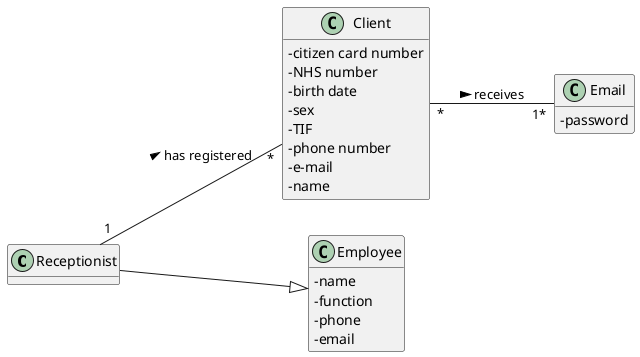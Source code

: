 @startuml
hide methods
left to right direction
skinparam classAttributeIconSize 0


class Receptionist {

}

class Client {
  -citizen card number
  -NHS number
  -birth date
  -sex
  -TIF
  -phone number
  -e-mail
  -name
}

class Email {
  -password
}

class Employee {
  -name
  -function
  -phone
  -email
}


Receptionist "1" -- "*" Client : has registered >
Client "*" -- "1*" Email: receives >
Receptionist --|> Employee


@enduml